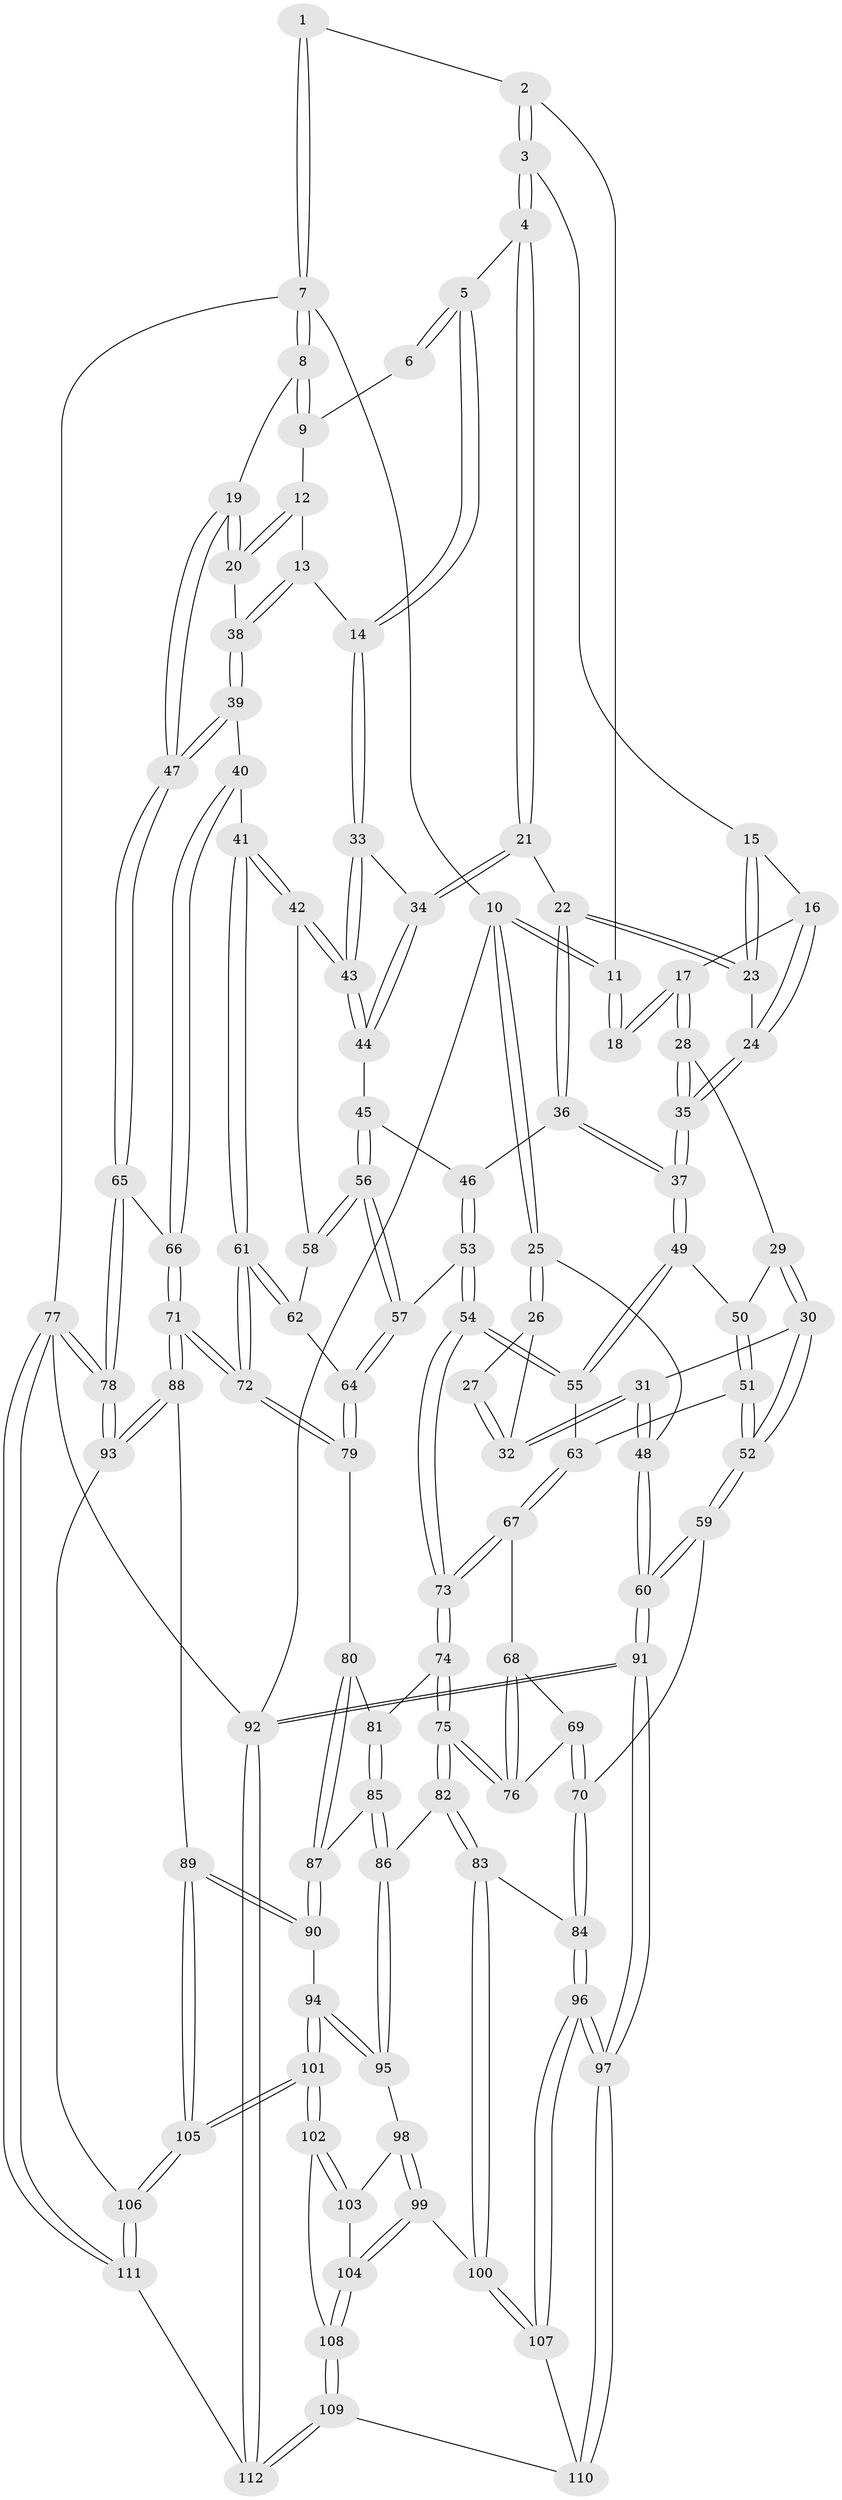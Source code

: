 // Generated by graph-tools (version 1.1) at 2025/27/03/09/25 03:27:16]
// undirected, 112 vertices, 277 edges
graph export_dot {
graph [start="1"]
  node [color=gray90,style=filled];
  1 [pos="+0.8842511354931856+0"];
  2 [pos="+0.5277785828678232+0"];
  3 [pos="+0.5969807622508265+0"];
  4 [pos="+0.7076852447815385+0.10536061983690084"];
  5 [pos="+0.7788592000194032+0.11229022606283225"];
  6 [pos="+0.8771837249815861+0"];
  7 [pos="+1+0"];
  8 [pos="+1+0"];
  9 [pos="+0.9354816689559525+0.05739955531735659"];
  10 [pos="+0+0"];
  11 [pos="+0.30703193691614167+0"];
  12 [pos="+0.9287897581298992+0.08404138516681907"];
  13 [pos="+0.8702992983132496+0.1560538118556823"];
  14 [pos="+0.8127761206620591+0.13980399283917994"];
  15 [pos="+0.5488050171645322+0.11012500976852016"];
  16 [pos="+0.4470294217891726+0.13019893074190408"];
  17 [pos="+0.2754466819052463+0"];
  18 [pos="+0.2719352101234742+0"];
  19 [pos="+1+0.17923292253921894"];
  20 [pos="+1+0.1739977947952332"];
  21 [pos="+0.6633260181138266+0.1905014605437952"];
  22 [pos="+0.5554007151472801+0.1860610996535061"];
  23 [pos="+0.5506268211562266+0.17988208291637103"];
  24 [pos="+0.46799512720653136+0.1863364258329283"];
  25 [pos="+0+0.15547063545027812"];
  26 [pos="+0.04066874378763877+0.12491105638002506"];
  27 [pos="+0.17859557364436568+0.04211550049680606"];
  28 [pos="+0.2794378969784558+0.03497492430313889"];
  29 [pos="+0.21625846005141316+0.2674871291265862"];
  30 [pos="+0.1474685803679859+0.2831517514453494"];
  31 [pos="+0.12433615447058534+0.27173322073658346"];
  32 [pos="+0.1240663550538381+0.27090970135403153"];
  33 [pos="+0.7627655240086282+0.2538511266605428"];
  34 [pos="+0.6672485484982242+0.21438045422275828"];
  35 [pos="+0.4042454600658862+0.2892144927813461"];
  36 [pos="+0.5458836846376572+0.27353468015355564"];
  37 [pos="+0.4046780875096516+0.2990918304757173"];
  38 [pos="+0.905944684998546+0.21033948321234422"];
  39 [pos="+0.8997324965883264+0.30030465835758063"];
  40 [pos="+0.8369333121661988+0.3531158330588787"];
  41 [pos="+0.8312390965029464+0.3553425793485788"];
  42 [pos="+0.7897301701088203+0.3427191490845254"];
  43 [pos="+0.7778941217821265+0.32457100576268894"];
  44 [pos="+0.6504970574395533+0.2737675083323933"];
  45 [pos="+0.6232286485435575+0.3010240176776311"];
  46 [pos="+0.5777073146763774+0.2978770769687653"];
  47 [pos="+1+0.4242553486054446"];
  48 [pos="+0+0.3639046548616206"];
  49 [pos="+0.39574602622658284+0.31763627712452913"];
  50 [pos="+0.22647420180938435+0.27579817599653866"];
  51 [pos="+0.2406820505956955+0.39978087316869515"];
  52 [pos="+0.13207750176927358+0.4508416638503016"];
  53 [pos="+0.5283368432639036+0.4222196098033124"];
  54 [pos="+0.4438893288580384+0.4358251535379211"];
  55 [pos="+0.39720754178241824+0.3447511922228059"];
  56 [pos="+0.6620479427635467+0.39404791700565"];
  57 [pos="+0.6284947813045914+0.45289826427041435"];
  58 [pos="+0.73221304050075+0.3745784970088058"];
  59 [pos="+0.06585851360809794+0.5479880025814363"];
  60 [pos="+0+0.5217895283707378"];
  61 [pos="+0.8146027796453584+0.5321388601849545"];
  62 [pos="+0.7387449403137937+0.44323394005344585"];
  63 [pos="+0.27177461781969686+0.4077271278599512"];
  64 [pos="+0.6401463279574298+0.48389184248999745"];
  65 [pos="+1+0.4368013676246706"];
  66 [pos="+0.9988989442248738+0.4962967506499367"];
  67 [pos="+0.2811295242547378+0.44742005795996426"];
  68 [pos="+0.28099201150932834+0.45021965004660697"];
  69 [pos="+0.22249153437381453+0.5069034391568262"];
  70 [pos="+0.06720037317428385+0.548955432047423"];
  71 [pos="+0.8290277015657375+0.6078303599849398"];
  72 [pos="+0.817151419162386+0.591664346909386"];
  73 [pos="+0.43570814782479067+0.46526186037596035"];
  74 [pos="+0.42963729920943955+0.49789595992529784"];
  75 [pos="+0.36763989610321635+0.5497786706625564"];
  76 [pos="+0.31668899567411823+0.5163597628232964"];
  77 [pos="+1+1"];
  78 [pos="+1+1"];
  79 [pos="+0.6496661900200145+0.5195525512503857"];
  80 [pos="+0.6391219090927511+0.5296258941137076"];
  81 [pos="+0.45580978740433503+0.5223603844998654"];
  82 [pos="+0.35435185558334326+0.579858635456402"];
  83 [pos="+0.27294648922020287+0.7087625220801681"];
  84 [pos="+0.12406225669726886+0.6112279560461369"];
  85 [pos="+0.5339034670883362+0.6371861772577273"];
  86 [pos="+0.523825054355399+0.6788178319921636"];
  87 [pos="+0.5952224355580934+0.5959837499853335"];
  88 [pos="+0.8308469949049797+0.6798268488725704"];
  89 [pos="+0.7311696004715651+0.7245385064057291"];
  90 [pos="+0.7276773400698259+0.7238055143192108"];
  91 [pos="+0+1"];
  92 [pos="+0+1"];
  93 [pos="+0.8779259191726553+0.7277036400649121"];
  94 [pos="+0.5605690044487213+0.7253785083938584"];
  95 [pos="+0.5217183808189405+0.7009981377008035"];
  96 [pos="+0.019781912000719905+0.9272816270379951"];
  97 [pos="+0+1"];
  98 [pos="+0.4984122246223665+0.7144237322320044"];
  99 [pos="+0.34308938859494836+0.7284030603189073"];
  100 [pos="+0.27512735852732434+0.7140720810087975"];
  101 [pos="+0.6053840338478859+0.9445353505604639"];
  102 [pos="+0.5315082027600598+0.9170198052865689"];
  103 [pos="+0.4943076122250226+0.7450190583621755"];
  104 [pos="+0.4462606701731948+0.859368553852105"];
  105 [pos="+0.6315338971743656+0.9655624807267521"];
  106 [pos="+0.6673146433103423+1"];
  107 [pos="+0.2656573222420715+0.7499706026105224"];
  108 [pos="+0.45733313863431496+0.9037528539228014"];
  109 [pos="+0.3472908021414358+0.9552063116968439"];
  110 [pos="+0.3030756796236052+0.9112899051926335"];
  111 [pos="+0.7133995026074947+1"];
  112 [pos="+0.3483246911618572+1"];
  1 -- 2;
  1 -- 7;
  1 -- 7;
  2 -- 3;
  2 -- 3;
  2 -- 11;
  3 -- 4;
  3 -- 4;
  3 -- 15;
  4 -- 5;
  4 -- 21;
  4 -- 21;
  5 -- 6;
  5 -- 6;
  5 -- 14;
  5 -- 14;
  6 -- 9;
  7 -- 8;
  7 -- 8;
  7 -- 10;
  7 -- 77;
  8 -- 9;
  8 -- 9;
  8 -- 19;
  9 -- 12;
  10 -- 11;
  10 -- 11;
  10 -- 25;
  10 -- 25;
  10 -- 92;
  11 -- 18;
  11 -- 18;
  12 -- 13;
  12 -- 20;
  12 -- 20;
  13 -- 14;
  13 -- 38;
  13 -- 38;
  14 -- 33;
  14 -- 33;
  15 -- 16;
  15 -- 23;
  15 -- 23;
  16 -- 17;
  16 -- 24;
  16 -- 24;
  17 -- 18;
  17 -- 18;
  17 -- 28;
  17 -- 28;
  19 -- 20;
  19 -- 20;
  19 -- 47;
  19 -- 47;
  20 -- 38;
  21 -- 22;
  21 -- 34;
  21 -- 34;
  22 -- 23;
  22 -- 23;
  22 -- 36;
  22 -- 36;
  23 -- 24;
  24 -- 35;
  24 -- 35;
  25 -- 26;
  25 -- 26;
  25 -- 48;
  26 -- 27;
  26 -- 32;
  27 -- 32;
  27 -- 32;
  28 -- 29;
  28 -- 35;
  28 -- 35;
  29 -- 30;
  29 -- 30;
  29 -- 50;
  30 -- 31;
  30 -- 52;
  30 -- 52;
  31 -- 32;
  31 -- 32;
  31 -- 48;
  31 -- 48;
  33 -- 34;
  33 -- 43;
  33 -- 43;
  34 -- 44;
  34 -- 44;
  35 -- 37;
  35 -- 37;
  36 -- 37;
  36 -- 37;
  36 -- 46;
  37 -- 49;
  37 -- 49;
  38 -- 39;
  38 -- 39;
  39 -- 40;
  39 -- 47;
  39 -- 47;
  40 -- 41;
  40 -- 66;
  40 -- 66;
  41 -- 42;
  41 -- 42;
  41 -- 61;
  41 -- 61;
  42 -- 43;
  42 -- 43;
  42 -- 58;
  43 -- 44;
  43 -- 44;
  44 -- 45;
  45 -- 46;
  45 -- 56;
  45 -- 56;
  46 -- 53;
  46 -- 53;
  47 -- 65;
  47 -- 65;
  48 -- 60;
  48 -- 60;
  49 -- 50;
  49 -- 55;
  49 -- 55;
  50 -- 51;
  50 -- 51;
  51 -- 52;
  51 -- 52;
  51 -- 63;
  52 -- 59;
  52 -- 59;
  53 -- 54;
  53 -- 54;
  53 -- 57;
  54 -- 55;
  54 -- 55;
  54 -- 73;
  54 -- 73;
  55 -- 63;
  56 -- 57;
  56 -- 57;
  56 -- 58;
  56 -- 58;
  57 -- 64;
  57 -- 64;
  58 -- 62;
  59 -- 60;
  59 -- 60;
  59 -- 70;
  60 -- 91;
  60 -- 91;
  61 -- 62;
  61 -- 62;
  61 -- 72;
  61 -- 72;
  62 -- 64;
  63 -- 67;
  63 -- 67;
  64 -- 79;
  64 -- 79;
  65 -- 66;
  65 -- 78;
  65 -- 78;
  66 -- 71;
  66 -- 71;
  67 -- 68;
  67 -- 73;
  67 -- 73;
  68 -- 69;
  68 -- 76;
  68 -- 76;
  69 -- 70;
  69 -- 70;
  69 -- 76;
  70 -- 84;
  70 -- 84;
  71 -- 72;
  71 -- 72;
  71 -- 88;
  71 -- 88;
  72 -- 79;
  72 -- 79;
  73 -- 74;
  73 -- 74;
  74 -- 75;
  74 -- 75;
  74 -- 81;
  75 -- 76;
  75 -- 76;
  75 -- 82;
  75 -- 82;
  77 -- 78;
  77 -- 78;
  77 -- 111;
  77 -- 111;
  77 -- 92;
  78 -- 93;
  78 -- 93;
  79 -- 80;
  80 -- 81;
  80 -- 87;
  80 -- 87;
  81 -- 85;
  81 -- 85;
  82 -- 83;
  82 -- 83;
  82 -- 86;
  83 -- 84;
  83 -- 100;
  83 -- 100;
  84 -- 96;
  84 -- 96;
  85 -- 86;
  85 -- 86;
  85 -- 87;
  86 -- 95;
  86 -- 95;
  87 -- 90;
  87 -- 90;
  88 -- 89;
  88 -- 93;
  88 -- 93;
  89 -- 90;
  89 -- 90;
  89 -- 105;
  89 -- 105;
  90 -- 94;
  91 -- 92;
  91 -- 92;
  91 -- 97;
  91 -- 97;
  92 -- 112;
  92 -- 112;
  93 -- 106;
  94 -- 95;
  94 -- 95;
  94 -- 101;
  94 -- 101;
  95 -- 98;
  96 -- 97;
  96 -- 97;
  96 -- 107;
  96 -- 107;
  97 -- 110;
  97 -- 110;
  98 -- 99;
  98 -- 99;
  98 -- 103;
  99 -- 100;
  99 -- 104;
  99 -- 104;
  100 -- 107;
  100 -- 107;
  101 -- 102;
  101 -- 102;
  101 -- 105;
  101 -- 105;
  102 -- 103;
  102 -- 103;
  102 -- 108;
  103 -- 104;
  104 -- 108;
  104 -- 108;
  105 -- 106;
  105 -- 106;
  106 -- 111;
  106 -- 111;
  107 -- 110;
  108 -- 109;
  108 -- 109;
  109 -- 110;
  109 -- 112;
  109 -- 112;
  111 -- 112;
}

